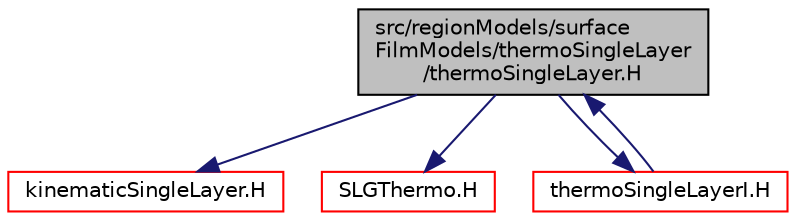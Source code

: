 digraph "src/regionModels/surfaceFilmModels/thermoSingleLayer/thermoSingleLayer.H"
{
  bgcolor="transparent";
  edge [fontname="Helvetica",fontsize="10",labelfontname="Helvetica",labelfontsize="10"];
  node [fontname="Helvetica",fontsize="10",shape=record];
  Node1 [label="src/regionModels/surface\lFilmModels/thermoSingleLayer\l/thermoSingleLayer.H",height=0.2,width=0.4,color="black", fillcolor="grey75", style="filled", fontcolor="black"];
  Node1 -> Node2 [color="midnightblue",fontsize="10",style="solid",fontname="Helvetica"];
  Node2 [label="kinematicSingleLayer.H",height=0.2,width=0.4,color="red",URL="$a09495.html"];
  Node1 -> Node3 [color="midnightblue",fontsize="10",style="solid",fontname="Helvetica"];
  Node3 [label="SLGThermo.H",height=0.2,width=0.4,color="red",URL="$a10215.html"];
  Node1 -> Node4 [color="midnightblue",fontsize="10",style="solid",fontname="Helvetica"];
  Node4 [label="thermoSingleLayerI.H",height=0.2,width=0.4,color="red",URL="$a09584.html"];
  Node4 -> Node1 [color="midnightblue",fontsize="10",style="solid",fontname="Helvetica"];
}
